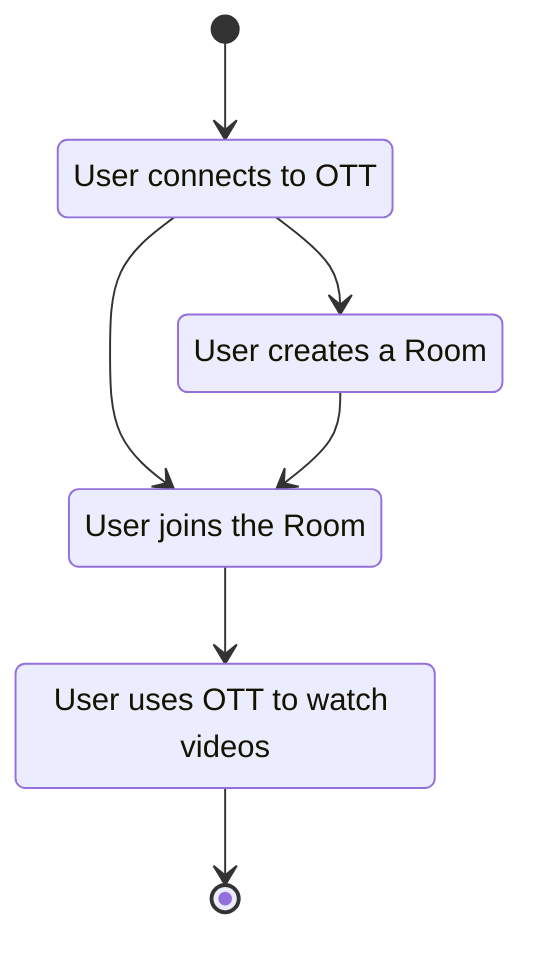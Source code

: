 stateDiagram-v2
    Connect: User connects to OTT
    CreateRoom: User creates a Room
    JoinRoom: User joins the Room
    UseOTT: User uses OTT to watch videos


    [*] --> Connect
    Connect --> CreateRoom
    Connect --> JoinRoom
    CreateRoom --> JoinRoom

    JoinRoom --> UseOTT
    UseOTT -->[*]